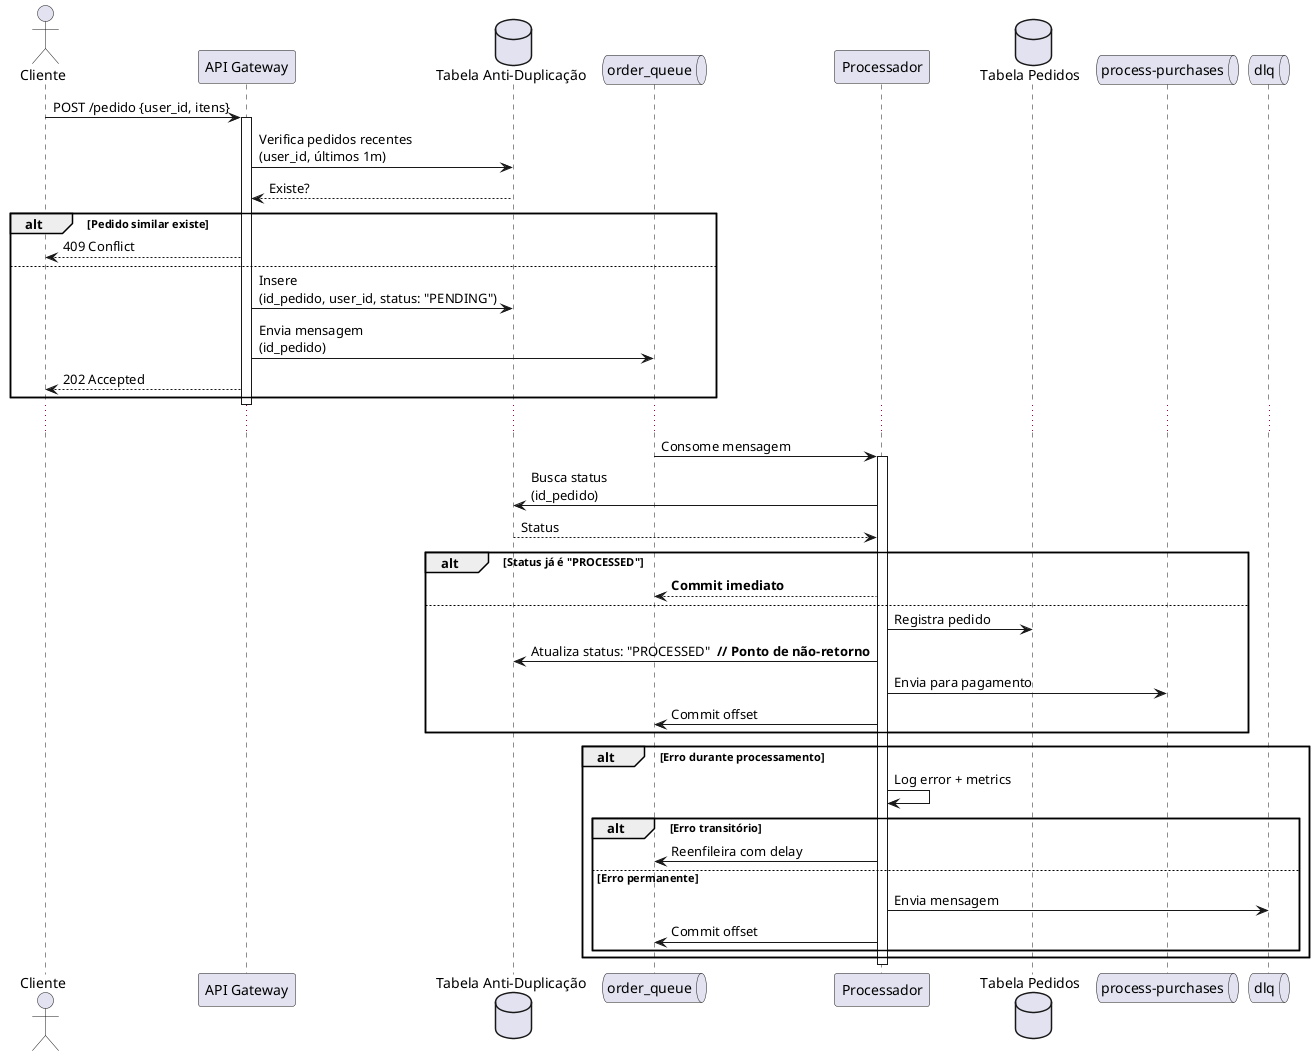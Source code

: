 @startuml enhanced_process_purchases_flow

actor Cliente
participant "API Gateway" as Gateway
database "Tabela Anti-Duplicação" as AntiDup
queue "order_queue" as OrderQueue
participant "Processador" as Processor
database "Tabela Pedidos" as Orders
queue "process-purchases" as ProcessPurchases
queue "dlq" as DLQ

Cliente -> Gateway: POST /pedido {user_id, itens}
activate Gateway

Gateway -> AntiDup: Verifica pedidos recentes\n(user_id, últimos 1m)
AntiDup --> Gateway: Existe? 

alt Pedido similar existe
    Gateway --> Cliente: 409 Conflict
else 
    Gateway -> AntiDup: Insere\n(id_pedido, user_id, status: "PENDING")
    Gateway -> OrderQueue: Envia mensagem\n(id_pedido)
    Gateway --> Cliente: 202 Accepted
end

deactivate Gateway

...

OrderQueue -> Processor: Consome mensagem
activate Processor

Processor -> AntiDup: Busca status\n(id_pedido)
AntiDup --> Processor: Status

alt Status já é "PROCESSED"
    Processor --> OrderQueue: **Commit imediato**
else
    Processor -> Orders: Registra pedido
    Processor -> AntiDup: Atualiza status: "PROCESSED"  **// Ponto de não-retorno**
    Processor -> ProcessPurchases: Envia para pagamento
    Processor -> OrderQueue: Commit offset
end

alt Erro durante processamento
    Processor -> Processor: Log error + metrics
    alt Erro transitório
        Processor -> OrderQueue: Reenfileira com delay
    else Erro permanente
        Processor -> DLQ: Envia mensagem
        Processor -> OrderQueue: Commit offset
    end
end

deactivate Processor
@enduml